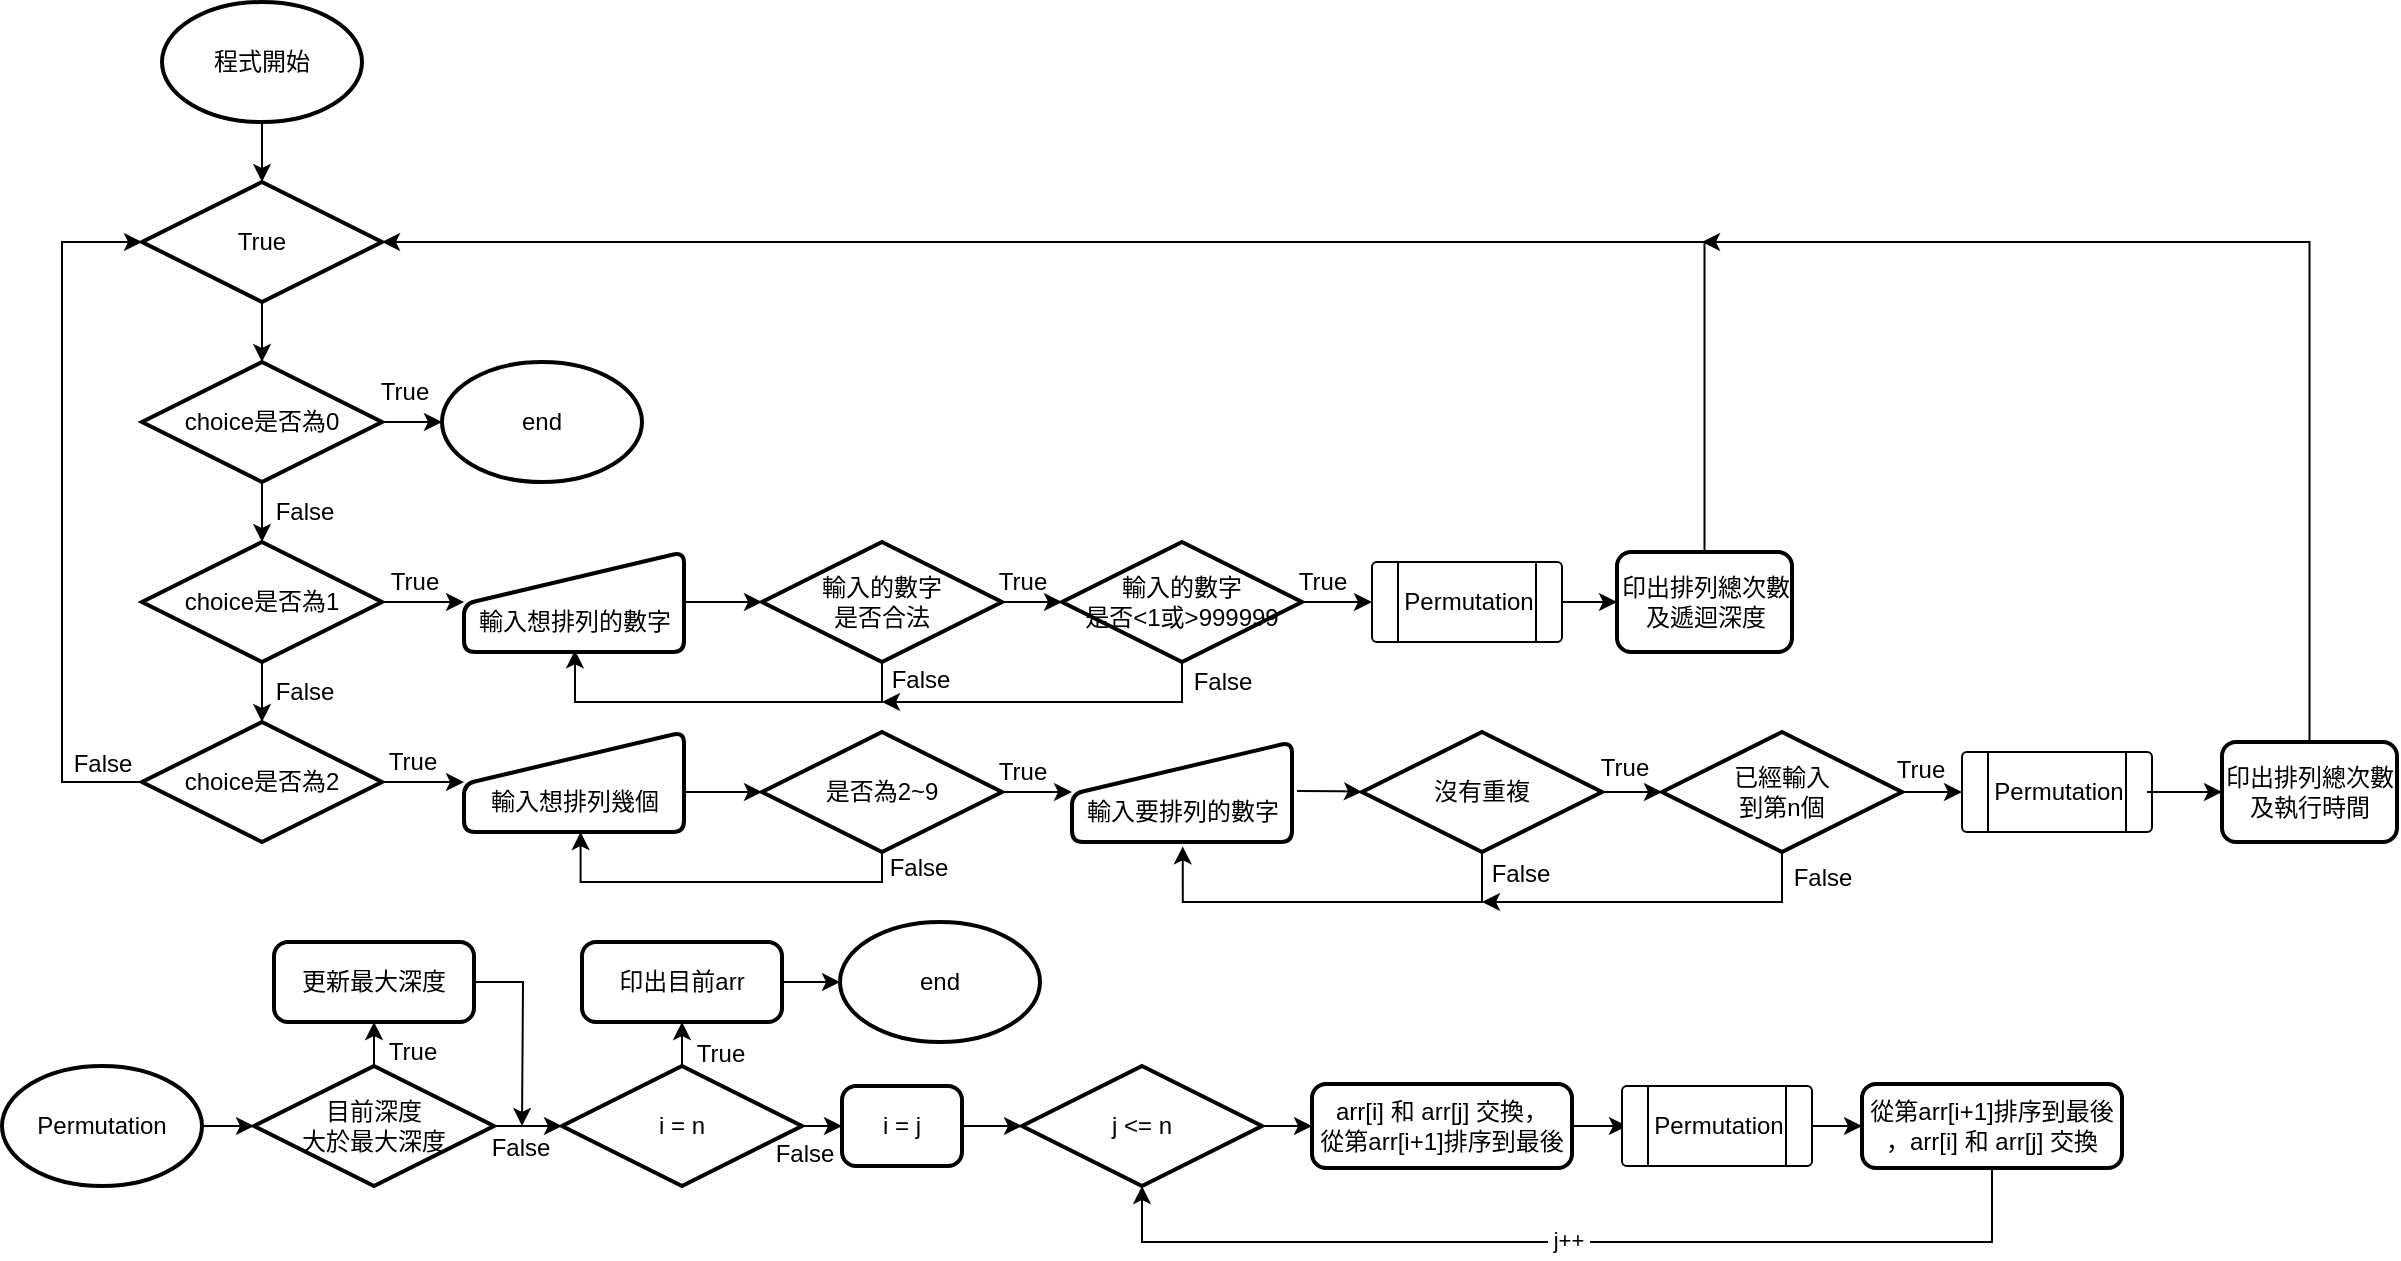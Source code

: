 <mxfile version="24.7.16">
  <diagram name="第 1 页" id="gsBER9VK95b6QzUCzdSn">
    <mxGraphModel dx="1159" dy="623" grid="1" gridSize="10" guides="1" tooltips="1" connect="1" arrows="1" fold="1" page="1" pageScale="1" pageWidth="827" pageHeight="1169" math="0" shadow="0">
      <root>
        <mxCell id="0" />
        <mxCell id="1" parent="0" />
        <mxCell id="JNh_gQKuWHe_ySaOZuFU-6" value="" style="edgeStyle=orthogonalEdgeStyle;rounded=0;orthogonalLoop=1;jettySize=auto;html=1;" edge="1" parent="1" source="JNh_gQKuWHe_ySaOZuFU-3" target="JNh_gQKuWHe_ySaOZuFU-4">
          <mxGeometry relative="1" as="geometry" />
        </mxCell>
        <mxCell id="JNh_gQKuWHe_ySaOZuFU-18" value="" style="edgeStyle=orthogonalEdgeStyle;rounded=0;orthogonalLoop=1;jettySize=auto;html=1;" edge="1" parent="1" source="JNh_gQKuWHe_ySaOZuFU-3" target="JNh_gQKuWHe_ySaOZuFU-17">
          <mxGeometry relative="1" as="geometry" />
        </mxCell>
        <mxCell id="JNh_gQKuWHe_ySaOZuFU-3" value="choice是否為0" style="strokeWidth=2;html=1;shape=mxgraph.flowchart.decision;whiteSpace=wrap;" vertex="1" parent="1">
          <mxGeometry x="140" y="190" width="120" height="60" as="geometry" />
        </mxCell>
        <mxCell id="JNh_gQKuWHe_ySaOZuFU-7" value="" style="edgeStyle=orthogonalEdgeStyle;rounded=0;orthogonalLoop=1;jettySize=auto;html=1;" edge="1" parent="1" source="JNh_gQKuWHe_ySaOZuFU-4" target="JNh_gQKuWHe_ySaOZuFU-5">
          <mxGeometry relative="1" as="geometry" />
        </mxCell>
        <mxCell id="JNh_gQKuWHe_ySaOZuFU-40" value="" style="edgeStyle=orthogonalEdgeStyle;rounded=0;orthogonalLoop=1;jettySize=auto;html=1;" edge="1" parent="1" source="JNh_gQKuWHe_ySaOZuFU-4" target="JNh_gQKuWHe_ySaOZuFU-28">
          <mxGeometry relative="1" as="geometry" />
        </mxCell>
        <mxCell id="JNh_gQKuWHe_ySaOZuFU-4" value="choice是否為1" style="strokeWidth=2;html=1;shape=mxgraph.flowchart.decision;whiteSpace=wrap;" vertex="1" parent="1">
          <mxGeometry x="140" y="280" width="120" height="60" as="geometry" />
        </mxCell>
        <mxCell id="JNh_gQKuWHe_ySaOZuFU-52" value="" style="edgeStyle=orthogonalEdgeStyle;rounded=0;orthogonalLoop=1;jettySize=auto;html=1;" edge="1" parent="1" source="JNh_gQKuWHe_ySaOZuFU-5" target="JNh_gQKuWHe_ySaOZuFU-51">
          <mxGeometry relative="1" as="geometry" />
        </mxCell>
        <mxCell id="JNh_gQKuWHe_ySaOZuFU-79" style="edgeStyle=orthogonalEdgeStyle;rounded=0;orthogonalLoop=1;jettySize=auto;html=1;exitX=0;exitY=0.5;exitDx=0;exitDy=0;exitPerimeter=0;entryX=0;entryY=0.5;entryDx=0;entryDy=0;entryPerimeter=0;" edge="1" parent="1" target="JNh_gQKuWHe_ySaOZuFU-77">
          <mxGeometry relative="1" as="geometry">
            <mxPoint x="150" y="130" as="targetPoint" />
            <mxPoint x="150" y="400" as="sourcePoint" />
            <Array as="points">
              <mxPoint x="100" y="400" />
              <mxPoint x="100" y="130" />
            </Array>
          </mxGeometry>
        </mxCell>
        <mxCell id="JNh_gQKuWHe_ySaOZuFU-5" value="choice是否為2" style="strokeWidth=2;html=1;shape=mxgraph.flowchart.decision;whiteSpace=wrap;" vertex="1" parent="1">
          <mxGeometry x="140" y="370" width="120" height="60" as="geometry" />
        </mxCell>
        <mxCell id="JNh_gQKuWHe_ySaOZuFU-19" value="" style="edgeStyle=orthogonalEdgeStyle;rounded=0;orthogonalLoop=1;jettySize=auto;html=1;entryX=0.5;entryY=0;entryDx=0;entryDy=0;entryPerimeter=0;" edge="1" parent="1" source="JNh_gQKuWHe_ySaOZuFU-11" target="JNh_gQKuWHe_ySaOZuFU-77">
          <mxGeometry relative="1" as="geometry">
            <mxPoint x="200" y="90" as="targetPoint" />
          </mxGeometry>
        </mxCell>
        <mxCell id="JNh_gQKuWHe_ySaOZuFU-11" value="程式開始" style="strokeWidth=2;html=1;shape=mxgraph.flowchart.start_1;whiteSpace=wrap;" vertex="1" parent="1">
          <mxGeometry x="150" y="10" width="100" height="60" as="geometry" />
        </mxCell>
        <mxCell id="JNh_gQKuWHe_ySaOZuFU-17" value="end" style="strokeWidth=2;html=1;shape=mxgraph.flowchart.start_1;whiteSpace=wrap;" vertex="1" parent="1">
          <mxGeometry x="290" y="190" width="100" height="60" as="geometry" />
        </mxCell>
        <mxCell id="JNh_gQKuWHe_ySaOZuFU-42" value="" style="edgeStyle=orthogonalEdgeStyle;rounded=0;orthogonalLoop=1;jettySize=auto;html=1;" edge="1" parent="1" source="JNh_gQKuWHe_ySaOZuFU-20" target="JNh_gQKuWHe_ySaOZuFU-23">
          <mxGeometry relative="1" as="geometry" />
        </mxCell>
        <mxCell id="JNh_gQKuWHe_ySaOZuFU-20" value="輸入的數字&lt;div&gt;是否合法&lt;/div&gt;" style="strokeWidth=2;html=1;shape=mxgraph.flowchart.decision;whiteSpace=wrap;" vertex="1" parent="1">
          <mxGeometry x="450" y="280" width="120" height="60" as="geometry" />
        </mxCell>
        <mxCell id="JNh_gQKuWHe_ySaOZuFU-22" value="True" style="text;html=1;align=center;verticalAlign=middle;resizable=0;points=[];autosize=1;strokeColor=none;fillColor=none;" vertex="1" parent="1">
          <mxGeometry x="251" y="285" width="50" height="30" as="geometry" />
        </mxCell>
        <mxCell id="JNh_gQKuWHe_ySaOZuFU-44" style="edgeStyle=orthogonalEdgeStyle;rounded=0;orthogonalLoop=1;jettySize=auto;html=1;exitX=0.5;exitY=1;exitDx=0;exitDy=0;exitPerimeter=0;" edge="1" parent="1" source="JNh_gQKuWHe_ySaOZuFU-23">
          <mxGeometry relative="1" as="geometry">
            <mxPoint x="510" y="360" as="targetPoint" />
            <Array as="points">
              <mxPoint x="660" y="360" />
            </Array>
          </mxGeometry>
        </mxCell>
        <mxCell id="JNh_gQKuWHe_ySaOZuFU-48" value="" style="edgeStyle=orthogonalEdgeStyle;rounded=0;orthogonalLoop=1;jettySize=auto;html=1;" edge="1" parent="1" source="JNh_gQKuWHe_ySaOZuFU-23" target="JNh_gQKuWHe_ySaOZuFU-45">
          <mxGeometry relative="1" as="geometry" />
        </mxCell>
        <mxCell id="JNh_gQKuWHe_ySaOZuFU-23" value="輸入的數字&lt;div&gt;是否&amp;lt;1或&amp;gt;999999&lt;/div&gt;" style="strokeWidth=2;html=1;shape=mxgraph.flowchart.decision;whiteSpace=wrap;" vertex="1" parent="1">
          <mxGeometry x="600" y="280" width="120" height="60" as="geometry" />
        </mxCell>
        <mxCell id="JNh_gQKuWHe_ySaOZuFU-41" value="" style="edgeStyle=orthogonalEdgeStyle;rounded=0;orthogonalLoop=1;jettySize=auto;html=1;" edge="1" parent="1" source="JNh_gQKuWHe_ySaOZuFU-28" target="JNh_gQKuWHe_ySaOZuFU-20">
          <mxGeometry relative="1" as="geometry" />
        </mxCell>
        <mxCell id="JNh_gQKuWHe_ySaOZuFU-28" value="&lt;p style=&quot;line-height: 120%;&quot;&gt;&lt;br&gt;&lt;/p&gt;" style="html=1;strokeWidth=2;shape=manualInput;whiteSpace=wrap;rounded=1;size=26;arcSize=11;align=center;" vertex="1" parent="1">
          <mxGeometry x="301" y="285" width="110" height="50" as="geometry" />
        </mxCell>
        <mxCell id="JNh_gQKuWHe_ySaOZuFU-36" value="輸入想排列的數字" style="text;html=1;align=center;verticalAlign=middle;resizable=0;points=[];autosize=1;strokeColor=none;fillColor=none;" vertex="1" parent="1">
          <mxGeometry x="296" y="305" width="120" height="30" as="geometry" />
        </mxCell>
        <mxCell id="JNh_gQKuWHe_ySaOZuFU-43" style="edgeStyle=orthogonalEdgeStyle;rounded=0;orthogonalLoop=1;jettySize=auto;html=1;exitX=0.5;exitY=1;exitDx=0;exitDy=0;exitPerimeter=0;entryX=0.504;entryY=0.971;entryDx=0;entryDy=0;entryPerimeter=0;" edge="1" parent="1" source="JNh_gQKuWHe_ySaOZuFU-20" target="JNh_gQKuWHe_ySaOZuFU-36">
          <mxGeometry relative="1" as="geometry" />
        </mxCell>
        <mxCell id="JNh_gQKuWHe_ySaOZuFU-135" value="" style="edgeStyle=orthogonalEdgeStyle;rounded=0;orthogonalLoop=1;jettySize=auto;html=1;" edge="1" parent="1" source="JNh_gQKuWHe_ySaOZuFU-45" target="JNh_gQKuWHe_ySaOZuFU-134">
          <mxGeometry relative="1" as="geometry" />
        </mxCell>
        <mxCell id="JNh_gQKuWHe_ySaOZuFU-45" value="" style="verticalLabelPosition=bottom;verticalAlign=top;html=1;shape=process;whiteSpace=wrap;rounded=1;size=0.14;arcSize=6;" vertex="1" parent="1">
          <mxGeometry x="755" y="290" width="95" height="40" as="geometry" />
        </mxCell>
        <mxCell id="JNh_gQKuWHe_ySaOZuFU-49" value="Permutation" style="text;html=1;align=center;verticalAlign=middle;resizable=0;points=[];autosize=1;strokeColor=none;fillColor=none;" vertex="1" parent="1">
          <mxGeometry x="757.5" y="295" width="90" height="30" as="geometry" />
        </mxCell>
        <mxCell id="JNh_gQKuWHe_ySaOZuFU-51" value="&lt;p style=&quot;line-height: 120%;&quot;&gt;&lt;br&gt;&lt;/p&gt;" style="html=1;strokeWidth=2;shape=manualInput;whiteSpace=wrap;rounded=1;size=26;arcSize=11;align=center;" vertex="1" parent="1">
          <mxGeometry x="301" y="375" width="110" height="50" as="geometry" />
        </mxCell>
        <mxCell id="JNh_gQKuWHe_ySaOZuFU-62" value="" style="edgeStyle=orthogonalEdgeStyle;rounded=0;orthogonalLoop=1;jettySize=auto;html=1;" edge="1" parent="1" source="JNh_gQKuWHe_ySaOZuFU-53" target="JNh_gQKuWHe_ySaOZuFU-54">
          <mxGeometry relative="1" as="geometry">
            <Array as="points">
              <mxPoint x="420" y="405" />
              <mxPoint x="420" y="405" />
            </Array>
          </mxGeometry>
        </mxCell>
        <mxCell id="JNh_gQKuWHe_ySaOZuFU-53" value="輸入想排列幾個" style="text;html=1;align=center;verticalAlign=middle;resizable=0;points=[];autosize=1;strokeColor=none;fillColor=none;" vertex="1" parent="1">
          <mxGeometry x="301" y="395" width="110" height="30" as="geometry" />
        </mxCell>
        <mxCell id="JNh_gQKuWHe_ySaOZuFU-55" style="edgeStyle=orthogonalEdgeStyle;rounded=0;orthogonalLoop=1;jettySize=auto;html=1;entryX=0.53;entryY=1;entryDx=0;entryDy=0;entryPerimeter=0;" edge="1" parent="1" source="JNh_gQKuWHe_ySaOZuFU-54" target="JNh_gQKuWHe_ySaOZuFU-53">
          <mxGeometry relative="1" as="geometry">
            <mxPoint x="350" y="480" as="targetPoint" />
            <Array as="points">
              <mxPoint x="510" y="450" />
              <mxPoint x="359" y="450" />
            </Array>
          </mxGeometry>
        </mxCell>
        <mxCell id="JNh_gQKuWHe_ySaOZuFU-61" value="" style="edgeStyle=orthogonalEdgeStyle;rounded=0;orthogonalLoop=1;jettySize=auto;html=1;" edge="1" parent="1" source="JNh_gQKuWHe_ySaOZuFU-54" target="JNh_gQKuWHe_ySaOZuFU-57">
          <mxGeometry relative="1" as="geometry" />
        </mxCell>
        <mxCell id="JNh_gQKuWHe_ySaOZuFU-54" value="是否為2~9" style="strokeWidth=2;html=1;shape=mxgraph.flowchart.decision;whiteSpace=wrap;" vertex="1" parent="1">
          <mxGeometry x="450" y="375" width="120" height="60" as="geometry" />
        </mxCell>
        <mxCell id="JNh_gQKuWHe_ySaOZuFU-57" value="&lt;p style=&quot;line-height: 120%;&quot;&gt;&lt;br&gt;&lt;/p&gt;" style="html=1;strokeWidth=2;shape=manualInput;whiteSpace=wrap;rounded=1;size=26;arcSize=11;align=center;" vertex="1" parent="1">
          <mxGeometry x="605" y="380" width="110" height="50" as="geometry" />
        </mxCell>
        <mxCell id="JNh_gQKuWHe_ySaOZuFU-65" value="" style="edgeStyle=orthogonalEdgeStyle;rounded=0;orthogonalLoop=1;jettySize=auto;html=1;exitX=0.979;exitY=0.152;exitDx=0;exitDy=0;exitPerimeter=0;" edge="1" parent="1" source="JNh_gQKuWHe_ySaOZuFU-58" target="JNh_gQKuWHe_ySaOZuFU-63">
          <mxGeometry relative="1" as="geometry">
            <Array as="points" />
          </mxGeometry>
        </mxCell>
        <mxCell id="JNh_gQKuWHe_ySaOZuFU-58" value="輸入要排列的數字" style="text;html=1;align=center;verticalAlign=middle;resizable=0;points=[];autosize=1;strokeColor=none;fillColor=none;" vertex="1" parent="1">
          <mxGeometry x="600" y="400" width="120" height="30" as="geometry" />
        </mxCell>
        <mxCell id="JNh_gQKuWHe_ySaOZuFU-67" value="" style="edgeStyle=orthogonalEdgeStyle;rounded=0;orthogonalLoop=1;jettySize=auto;html=1;" edge="1" parent="1" source="JNh_gQKuWHe_ySaOZuFU-63" target="JNh_gQKuWHe_ySaOZuFU-66">
          <mxGeometry relative="1" as="geometry" />
        </mxCell>
        <mxCell id="JNh_gQKuWHe_ySaOZuFU-71" style="edgeStyle=orthogonalEdgeStyle;rounded=0;orthogonalLoop=1;jettySize=auto;html=1;exitX=0.5;exitY=1;exitDx=0;exitDy=0;exitPerimeter=0;entryX=0.503;entryY=1.073;entryDx=0;entryDy=0;entryPerimeter=0;" edge="1" parent="1" source="JNh_gQKuWHe_ySaOZuFU-63" target="JNh_gQKuWHe_ySaOZuFU-58">
          <mxGeometry relative="1" as="geometry">
            <mxPoint x="660" y="440" as="targetPoint" />
            <Array as="points">
              <mxPoint x="810" y="460" />
              <mxPoint x="660" y="460" />
            </Array>
          </mxGeometry>
        </mxCell>
        <mxCell id="JNh_gQKuWHe_ySaOZuFU-63" value="沒有重複" style="strokeWidth=2;html=1;shape=mxgraph.flowchart.decision;whiteSpace=wrap;" vertex="1" parent="1">
          <mxGeometry x="750" y="375" width="120" height="60" as="geometry" />
        </mxCell>
        <mxCell id="JNh_gQKuWHe_ySaOZuFU-72" style="edgeStyle=orthogonalEdgeStyle;rounded=0;orthogonalLoop=1;jettySize=auto;html=1;exitX=0.5;exitY=1;exitDx=0;exitDy=0;exitPerimeter=0;" edge="1" parent="1" source="JNh_gQKuWHe_ySaOZuFU-66">
          <mxGeometry relative="1" as="geometry">
            <mxPoint x="810" y="460" as="targetPoint" />
            <Array as="points">
              <mxPoint x="960" y="460" />
            </Array>
          </mxGeometry>
        </mxCell>
        <mxCell id="JNh_gQKuWHe_ySaOZuFU-76" style="edgeStyle=orthogonalEdgeStyle;rounded=0;orthogonalLoop=1;jettySize=auto;html=1;exitX=1;exitY=0.5;exitDx=0;exitDy=0;exitPerimeter=0;entryX=0;entryY=0.5;entryDx=0;entryDy=0;" edge="1" parent="1" source="JNh_gQKuWHe_ySaOZuFU-66">
          <mxGeometry relative="1" as="geometry">
            <mxPoint x="1050" y="405" as="targetPoint" />
          </mxGeometry>
        </mxCell>
        <mxCell id="JNh_gQKuWHe_ySaOZuFU-66" value="已經輸入&lt;div&gt;到&lt;span style=&quot;background-color: initial;&quot;&gt;第n個&lt;/span&gt;&lt;/div&gt;" style="strokeWidth=2;html=1;shape=mxgraph.flowchart.decision;whiteSpace=wrap;" vertex="1" parent="1">
          <mxGeometry x="900" y="375" width="120" height="60" as="geometry" />
        </mxCell>
        <mxCell id="JNh_gQKuWHe_ySaOZuFU-78" style="edgeStyle=orthogonalEdgeStyle;rounded=0;orthogonalLoop=1;jettySize=auto;html=1;entryX=0.5;entryY=0;entryDx=0;entryDy=0;entryPerimeter=0;" edge="1" parent="1" source="JNh_gQKuWHe_ySaOZuFU-77" target="JNh_gQKuWHe_ySaOZuFU-3">
          <mxGeometry relative="1" as="geometry">
            <mxPoint x="200" y="180" as="targetPoint" />
            <Array as="points" />
          </mxGeometry>
        </mxCell>
        <mxCell id="JNh_gQKuWHe_ySaOZuFU-77" value="True" style="strokeWidth=2;html=1;shape=mxgraph.flowchart.decision;whiteSpace=wrap;" vertex="1" parent="1">
          <mxGeometry x="140" y="100" width="120" height="60" as="geometry" />
        </mxCell>
        <mxCell id="JNh_gQKuWHe_ySaOZuFU-80" value="True" style="text;html=1;align=center;verticalAlign=middle;resizable=0;points=[];autosize=1;strokeColor=none;fillColor=none;" vertex="1" parent="1">
          <mxGeometry x="246" y="190" width="50" height="30" as="geometry" />
        </mxCell>
        <mxCell id="JNh_gQKuWHe_ySaOZuFU-81" value="False" style="text;html=1;align=center;verticalAlign=middle;resizable=0;points=[];autosize=1;strokeColor=none;fillColor=none;" vertex="1" parent="1">
          <mxGeometry x="196" y="250" width="50" height="30" as="geometry" />
        </mxCell>
        <mxCell id="JNh_gQKuWHe_ySaOZuFU-82" value="True" style="text;html=1;align=center;verticalAlign=middle;resizable=0;points=[];autosize=1;strokeColor=none;fillColor=none;" vertex="1" parent="1">
          <mxGeometry x="555" y="285" width="50" height="30" as="geometry" />
        </mxCell>
        <mxCell id="JNh_gQKuWHe_ySaOZuFU-83" value="False" style="text;html=1;align=center;verticalAlign=middle;resizable=0;points=[];autosize=1;strokeColor=none;fillColor=none;" vertex="1" parent="1">
          <mxGeometry x="196" y="340" width="50" height="30" as="geometry" />
        </mxCell>
        <mxCell id="JNh_gQKuWHe_ySaOZuFU-84" value="True" style="text;html=1;align=center;verticalAlign=middle;resizable=0;points=[];autosize=1;strokeColor=none;fillColor=none;" vertex="1" parent="1">
          <mxGeometry x="250" y="375" width="50" height="30" as="geometry" />
        </mxCell>
        <mxCell id="JNh_gQKuWHe_ySaOZuFU-85" value="False" style="text;html=1;align=center;verticalAlign=middle;resizable=0;points=[];autosize=1;strokeColor=none;fillColor=none;" vertex="1" parent="1">
          <mxGeometry x="95" y="376" width="50" height="30" as="geometry" />
        </mxCell>
        <mxCell id="JNh_gQKuWHe_ySaOZuFU-86" value="True" style="text;html=1;align=center;verticalAlign=middle;resizable=0;points=[];autosize=1;strokeColor=none;fillColor=none;" vertex="1" parent="1">
          <mxGeometry x="705" y="285" width="50" height="30" as="geometry" />
        </mxCell>
        <mxCell id="JNh_gQKuWHe_ySaOZuFU-87" value="False" style="text;html=1;align=center;verticalAlign=middle;resizable=0;points=[];autosize=1;strokeColor=none;fillColor=none;" vertex="1" parent="1">
          <mxGeometry x="504" y="334" width="50" height="30" as="geometry" />
        </mxCell>
        <mxCell id="JNh_gQKuWHe_ySaOZuFU-88" value="False" style="text;html=1;align=center;verticalAlign=middle;resizable=0;points=[];autosize=1;strokeColor=none;fillColor=none;" vertex="1" parent="1">
          <mxGeometry x="655" y="335" width="50" height="30" as="geometry" />
        </mxCell>
        <mxCell id="JNh_gQKuWHe_ySaOZuFU-89" value="True" style="text;html=1;align=center;verticalAlign=middle;resizable=0;points=[];autosize=1;strokeColor=none;fillColor=none;" vertex="1" parent="1">
          <mxGeometry x="555" y="380" width="50" height="30" as="geometry" />
        </mxCell>
        <mxCell id="JNh_gQKuWHe_ySaOZuFU-90" value="False" style="text;html=1;align=center;verticalAlign=middle;resizable=0;points=[];autosize=1;strokeColor=none;fillColor=none;" vertex="1" parent="1">
          <mxGeometry x="503" y="428" width="50" height="30" as="geometry" />
        </mxCell>
        <mxCell id="JNh_gQKuWHe_ySaOZuFU-91" value="True" style="text;html=1;align=center;verticalAlign=middle;resizable=0;points=[];autosize=1;strokeColor=none;fillColor=none;" vertex="1" parent="1">
          <mxGeometry x="856" y="378" width="50" height="30" as="geometry" />
        </mxCell>
        <mxCell id="JNh_gQKuWHe_ySaOZuFU-92" value="False" style="text;html=1;align=center;verticalAlign=middle;resizable=0;points=[];autosize=1;strokeColor=none;fillColor=none;" vertex="1" parent="1">
          <mxGeometry x="804" y="431" width="50" height="30" as="geometry" />
        </mxCell>
        <mxCell id="JNh_gQKuWHe_ySaOZuFU-93" value="True" style="text;html=1;align=center;verticalAlign=middle;resizable=0;points=[];autosize=1;strokeColor=none;fillColor=none;" vertex="1" parent="1">
          <mxGeometry x="1004" y="379" width="50" height="30" as="geometry" />
        </mxCell>
        <mxCell id="JNh_gQKuWHe_ySaOZuFU-94" value="False" style="text;html=1;align=center;verticalAlign=middle;resizable=0;points=[];autosize=1;strokeColor=none;fillColor=none;" vertex="1" parent="1">
          <mxGeometry x="955" y="433" width="50" height="30" as="geometry" />
        </mxCell>
        <mxCell id="JNh_gQKuWHe_ySaOZuFU-95" value="" style="verticalLabelPosition=bottom;verticalAlign=top;html=1;shape=process;whiteSpace=wrap;rounded=1;size=0.14;arcSize=6;" vertex="1" parent="1">
          <mxGeometry x="1050" y="385" width="95" height="40" as="geometry" />
        </mxCell>
        <mxCell id="JNh_gQKuWHe_ySaOZuFU-138" value="" style="edgeStyle=orthogonalEdgeStyle;rounded=0;orthogonalLoop=1;jettySize=auto;html=1;" edge="1" parent="1" source="JNh_gQKuWHe_ySaOZuFU-96" target="JNh_gQKuWHe_ySaOZuFU-137">
          <mxGeometry relative="1" as="geometry" />
        </mxCell>
        <mxCell id="JNh_gQKuWHe_ySaOZuFU-96" value="Permutation" style="text;html=1;align=center;verticalAlign=middle;resizable=0;points=[];autosize=1;strokeColor=none;fillColor=none;" vertex="1" parent="1">
          <mxGeometry x="1052.5" y="390" width="90" height="30" as="geometry" />
        </mxCell>
        <mxCell id="JNh_gQKuWHe_ySaOZuFU-102" value="" style="edgeStyle=orthogonalEdgeStyle;rounded=0;orthogonalLoop=1;jettySize=auto;html=1;" edge="1" parent="1" source="JNh_gQKuWHe_ySaOZuFU-99" target="JNh_gQKuWHe_ySaOZuFU-101">
          <mxGeometry relative="1" as="geometry" />
        </mxCell>
        <mxCell id="JNh_gQKuWHe_ySaOZuFU-99" value="Permutation" style="strokeWidth=2;html=1;shape=mxgraph.flowchart.start_1;whiteSpace=wrap;" vertex="1" parent="1">
          <mxGeometry x="70" y="542" width="100" height="60" as="geometry" />
        </mxCell>
        <mxCell id="JNh_gQKuWHe_ySaOZuFU-104" value="" style="edgeStyle=orthogonalEdgeStyle;rounded=0;orthogonalLoop=1;jettySize=auto;html=1;" edge="1" parent="1" source="JNh_gQKuWHe_ySaOZuFU-101" target="JNh_gQKuWHe_ySaOZuFU-103">
          <mxGeometry relative="1" as="geometry" />
        </mxCell>
        <mxCell id="JNh_gQKuWHe_ySaOZuFU-106" value="" style="edgeStyle=orthogonalEdgeStyle;rounded=0;orthogonalLoop=1;jettySize=auto;html=1;" edge="1" parent="1" source="JNh_gQKuWHe_ySaOZuFU-101" target="JNh_gQKuWHe_ySaOZuFU-105">
          <mxGeometry relative="1" as="geometry" />
        </mxCell>
        <mxCell id="JNh_gQKuWHe_ySaOZuFU-101" value="目前深度&lt;div&gt;大於最大深度&lt;/div&gt;" style="strokeWidth=2;html=1;shape=mxgraph.flowchart.decision;whiteSpace=wrap;" vertex="1" parent="1">
          <mxGeometry x="196" y="542" width="120" height="60" as="geometry" />
        </mxCell>
        <mxCell id="JNh_gQKuWHe_ySaOZuFU-112" style="edgeStyle=orthogonalEdgeStyle;rounded=0;orthogonalLoop=1;jettySize=auto;html=1;exitX=1;exitY=0.5;exitDx=0;exitDy=0;" edge="1" parent="1" source="JNh_gQKuWHe_ySaOZuFU-103">
          <mxGeometry relative="1" as="geometry">
            <mxPoint x="330" y="572" as="targetPoint" />
          </mxGeometry>
        </mxCell>
        <mxCell id="JNh_gQKuWHe_ySaOZuFU-103" value="更新最大深度" style="rounded=1;whiteSpace=wrap;html=1;absoluteArcSize=1;arcSize=14;strokeWidth=2;" vertex="1" parent="1">
          <mxGeometry x="206" y="480" width="100" height="40" as="geometry" />
        </mxCell>
        <mxCell id="JNh_gQKuWHe_ySaOZuFU-109" value="" style="edgeStyle=orthogonalEdgeStyle;rounded=0;orthogonalLoop=1;jettySize=auto;html=1;" edge="1" parent="1" source="JNh_gQKuWHe_ySaOZuFU-105" target="JNh_gQKuWHe_ySaOZuFU-108">
          <mxGeometry relative="1" as="geometry" />
        </mxCell>
        <mxCell id="JNh_gQKuWHe_ySaOZuFU-127" value="" style="edgeStyle=orthogonalEdgeStyle;rounded=0;orthogonalLoop=1;jettySize=auto;html=1;" edge="1" parent="1" source="JNh_gQKuWHe_ySaOZuFU-105" target="JNh_gQKuWHe_ySaOZuFU-117">
          <mxGeometry relative="1" as="geometry" />
        </mxCell>
        <mxCell id="JNh_gQKuWHe_ySaOZuFU-105" value="i = n" style="strokeWidth=2;html=1;shape=mxgraph.flowchart.decision;whiteSpace=wrap;" vertex="1" parent="1">
          <mxGeometry x="350" y="542" width="120" height="60" as="geometry" />
        </mxCell>
        <mxCell id="JNh_gQKuWHe_ySaOZuFU-114" value="" style="edgeStyle=orthogonalEdgeStyle;rounded=0;orthogonalLoop=1;jettySize=auto;html=1;" edge="1" parent="1" source="JNh_gQKuWHe_ySaOZuFU-108" target="JNh_gQKuWHe_ySaOZuFU-113">
          <mxGeometry relative="1" as="geometry" />
        </mxCell>
        <mxCell id="JNh_gQKuWHe_ySaOZuFU-108" value="印出目前arr" style="rounded=1;whiteSpace=wrap;html=1;absoluteArcSize=1;arcSize=14;strokeWidth=2;" vertex="1" parent="1">
          <mxGeometry x="360" y="480" width="100" height="40" as="geometry" />
        </mxCell>
        <mxCell id="JNh_gQKuWHe_ySaOZuFU-110" value="True" style="text;html=1;align=center;verticalAlign=middle;resizable=0;points=[];autosize=1;strokeColor=none;fillColor=none;" vertex="1" parent="1">
          <mxGeometry x="250" y="520" width="50" height="30" as="geometry" />
        </mxCell>
        <mxCell id="JNh_gQKuWHe_ySaOZuFU-111" value="True" style="text;html=1;align=center;verticalAlign=middle;resizable=0;points=[];autosize=1;strokeColor=none;fillColor=none;" vertex="1" parent="1">
          <mxGeometry x="404" y="521" width="50" height="30" as="geometry" />
        </mxCell>
        <mxCell id="JNh_gQKuWHe_ySaOZuFU-113" value="end" style="strokeWidth=2;html=1;shape=mxgraph.flowchart.start_1;whiteSpace=wrap;" vertex="1" parent="1">
          <mxGeometry x="489" y="470" width="100" height="60" as="geometry" />
        </mxCell>
        <mxCell id="JNh_gQKuWHe_ySaOZuFU-129" value="" style="edgeStyle=orthogonalEdgeStyle;rounded=0;orthogonalLoop=1;jettySize=auto;html=1;" edge="1" parent="1" source="JNh_gQKuWHe_ySaOZuFU-115" target="JNh_gQKuWHe_ySaOZuFU-119">
          <mxGeometry relative="1" as="geometry" />
        </mxCell>
        <mxCell id="JNh_gQKuWHe_ySaOZuFU-115" value="j &amp;lt;= n" style="strokeWidth=2;html=1;shape=mxgraph.flowchart.decision;whiteSpace=wrap;" vertex="1" parent="1">
          <mxGeometry x="580" y="542" width="120" height="60" as="geometry" />
        </mxCell>
        <mxCell id="JNh_gQKuWHe_ySaOZuFU-128" value="" style="edgeStyle=orthogonalEdgeStyle;rounded=0;orthogonalLoop=1;jettySize=auto;html=1;" edge="1" parent="1" source="JNh_gQKuWHe_ySaOZuFU-117" target="JNh_gQKuWHe_ySaOZuFU-115">
          <mxGeometry relative="1" as="geometry" />
        </mxCell>
        <mxCell id="JNh_gQKuWHe_ySaOZuFU-117" value="i = j" style="rounded=1;whiteSpace=wrap;html=1;absoluteArcSize=1;arcSize=14;strokeWidth=2;" vertex="1" parent="1">
          <mxGeometry x="490" y="552" width="60" height="40" as="geometry" />
        </mxCell>
        <mxCell id="JNh_gQKuWHe_ySaOZuFU-130" value="" style="edgeStyle=orthogonalEdgeStyle;rounded=0;orthogonalLoop=1;jettySize=auto;html=1;" edge="1" parent="1" source="JNh_gQKuWHe_ySaOZuFU-119" target="JNh_gQKuWHe_ySaOZuFU-122">
          <mxGeometry relative="1" as="geometry" />
        </mxCell>
        <mxCell id="JNh_gQKuWHe_ySaOZuFU-119" value="arr[i] 和 arr[j] 交換，&lt;div&gt;從第arr[i+1]排序到最後&lt;/div&gt;" style="rounded=1;whiteSpace=wrap;html=1;absoluteArcSize=1;arcSize=14;strokeWidth=2;" vertex="1" parent="1">
          <mxGeometry x="725" y="551" width="130" height="42" as="geometry" />
        </mxCell>
        <mxCell id="JNh_gQKuWHe_ySaOZuFU-131" value="" style="edgeStyle=orthogonalEdgeStyle;rounded=0;orthogonalLoop=1;jettySize=auto;html=1;" edge="1" parent="1" source="JNh_gQKuWHe_ySaOZuFU-121" target="JNh_gQKuWHe_ySaOZuFU-123">
          <mxGeometry relative="1" as="geometry" />
        </mxCell>
        <mxCell id="JNh_gQKuWHe_ySaOZuFU-121" value="" style="verticalLabelPosition=bottom;verticalAlign=top;html=1;shape=process;whiteSpace=wrap;rounded=1;size=0.14;arcSize=6;" vertex="1" parent="1">
          <mxGeometry x="880" y="552" width="95" height="40" as="geometry" />
        </mxCell>
        <mxCell id="JNh_gQKuWHe_ySaOZuFU-122" value="Permutation" style="text;html=1;align=center;verticalAlign=middle;resizable=0;points=[];autosize=1;strokeColor=none;fillColor=none;" vertex="1" parent="1">
          <mxGeometry x="882.5" y="557" width="90" height="30" as="geometry" />
        </mxCell>
        <mxCell id="JNh_gQKuWHe_ySaOZuFU-124" style="edgeStyle=orthogonalEdgeStyle;rounded=0;orthogonalLoop=1;jettySize=auto;html=1;entryX=0.5;entryY=1;entryDx=0;entryDy=0;entryPerimeter=0;" edge="1" parent="1" source="JNh_gQKuWHe_ySaOZuFU-123" target="JNh_gQKuWHe_ySaOZuFU-115">
          <mxGeometry relative="1" as="geometry">
            <mxPoint x="640" y="650" as="targetPoint" />
            <Array as="points">
              <mxPoint x="1065" y="630" />
              <mxPoint x="640" y="630" />
            </Array>
          </mxGeometry>
        </mxCell>
        <mxCell id="JNh_gQKuWHe_ySaOZuFU-125" value="&amp;nbsp;j++&amp;nbsp;" style="edgeLabel;html=1;align=center;verticalAlign=middle;resizable=0;points=[];" vertex="1" connectable="0" parent="JNh_gQKuWHe_ySaOZuFU-124">
          <mxGeometry x="0.019" y="-1" relative="1" as="geometry">
            <mxPoint as="offset" />
          </mxGeometry>
        </mxCell>
        <mxCell id="JNh_gQKuWHe_ySaOZuFU-123" value="&lt;div&gt;從第arr[i+1]排序到最後&lt;br&gt;&lt;/div&gt;，arr[i] 和 arr[j] 交換" style="rounded=1;whiteSpace=wrap;html=1;absoluteArcSize=1;arcSize=14;strokeWidth=2;" vertex="1" parent="1">
          <mxGeometry x="1000" y="551" width="130" height="42" as="geometry" />
        </mxCell>
        <mxCell id="JNh_gQKuWHe_ySaOZuFU-132" value="False" style="text;html=1;align=center;verticalAlign=middle;resizable=0;points=[];autosize=1;strokeColor=none;fillColor=none;" vertex="1" parent="1">
          <mxGeometry x="446" y="571" width="50" height="30" as="geometry" />
        </mxCell>
        <mxCell id="JNh_gQKuWHe_ySaOZuFU-133" value="False" style="text;html=1;align=center;verticalAlign=middle;resizable=0;points=[];autosize=1;strokeColor=none;fillColor=none;" vertex="1" parent="1">
          <mxGeometry x="304" y="568" width="50" height="30" as="geometry" />
        </mxCell>
        <mxCell id="JNh_gQKuWHe_ySaOZuFU-136" style="edgeStyle=orthogonalEdgeStyle;rounded=0;orthogonalLoop=1;jettySize=auto;html=1;entryX=1;entryY=0.5;entryDx=0;entryDy=0;entryPerimeter=0;" edge="1" parent="1" source="JNh_gQKuWHe_ySaOZuFU-134" target="JNh_gQKuWHe_ySaOZuFU-77">
          <mxGeometry relative="1" as="geometry">
            <mxPoint x="890" y="130" as="targetPoint" />
            <Array as="points">
              <mxPoint x="921" y="130" />
            </Array>
          </mxGeometry>
        </mxCell>
        <mxCell id="JNh_gQKuWHe_ySaOZuFU-134" value="印出排列總次數及遞迴深度" style="rounded=1;whiteSpace=wrap;html=1;absoluteArcSize=1;arcSize=14;strokeWidth=2;" vertex="1" parent="1">
          <mxGeometry x="877.5" y="285" width="87.5" height="50" as="geometry" />
        </mxCell>
        <mxCell id="JNh_gQKuWHe_ySaOZuFU-139" style="edgeStyle=orthogonalEdgeStyle;rounded=0;orthogonalLoop=1;jettySize=auto;html=1;" edge="1" parent="1" source="JNh_gQKuWHe_ySaOZuFU-137">
          <mxGeometry relative="1" as="geometry">
            <mxPoint x="920" y="130" as="targetPoint" />
            <Array as="points">
              <mxPoint x="1224" y="130" />
            </Array>
          </mxGeometry>
        </mxCell>
        <mxCell id="JNh_gQKuWHe_ySaOZuFU-137" value="印出排列總次數及執行時間" style="rounded=1;whiteSpace=wrap;html=1;absoluteArcSize=1;arcSize=14;strokeWidth=2;" vertex="1" parent="1">
          <mxGeometry x="1180" y="380" width="87.5" height="50" as="geometry" />
        </mxCell>
      </root>
    </mxGraphModel>
  </diagram>
</mxfile>
